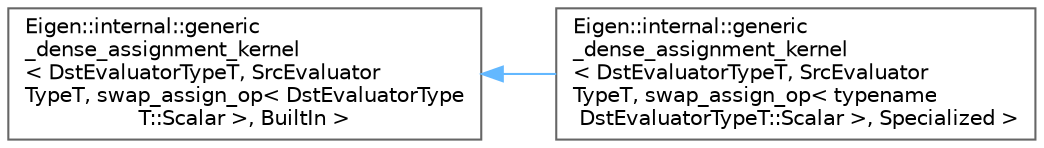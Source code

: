 digraph "类继承关系图"
{
 // LATEX_PDF_SIZE
  bgcolor="transparent";
  edge [fontname=Helvetica,fontsize=10,labelfontname=Helvetica,labelfontsize=10];
  node [fontname=Helvetica,fontsize=10,shape=box,height=0.2,width=0.4];
  rankdir="LR";
  Node0 [id="Node000000",label="Eigen::internal::generic\l_dense_assignment_kernel\l\< DstEvaluatorTypeT, SrcEvaluator\lTypeT, swap_assign_op\< DstEvaluatorType\lT::Scalar \>, BuiltIn \>",height=0.2,width=0.4,color="grey40", fillcolor="white", style="filled",URL="$class_eigen_1_1internal_1_1generic__dense__assignment__kernel.html",tooltip=" "];
  Node0 -> Node1 [id="edge4290_Node000000_Node000001",dir="back",color="steelblue1",style="solid",tooltip=" "];
  Node1 [id="Node000001",label="Eigen::internal::generic\l_dense_assignment_kernel\l\< DstEvaluatorTypeT, SrcEvaluator\lTypeT, swap_assign_op\< typename\l DstEvaluatorTypeT::Scalar \>, Specialized \>",height=0.2,width=0.4,color="grey40", fillcolor="white", style="filled",URL="$class_eigen_1_1internal_1_1generic__dense__assignment__kernel_3_01_dst_evaluator_type_t_00_01_sr759181e846694beea0b332c7e3bbe519.html",tooltip=" "];
}
